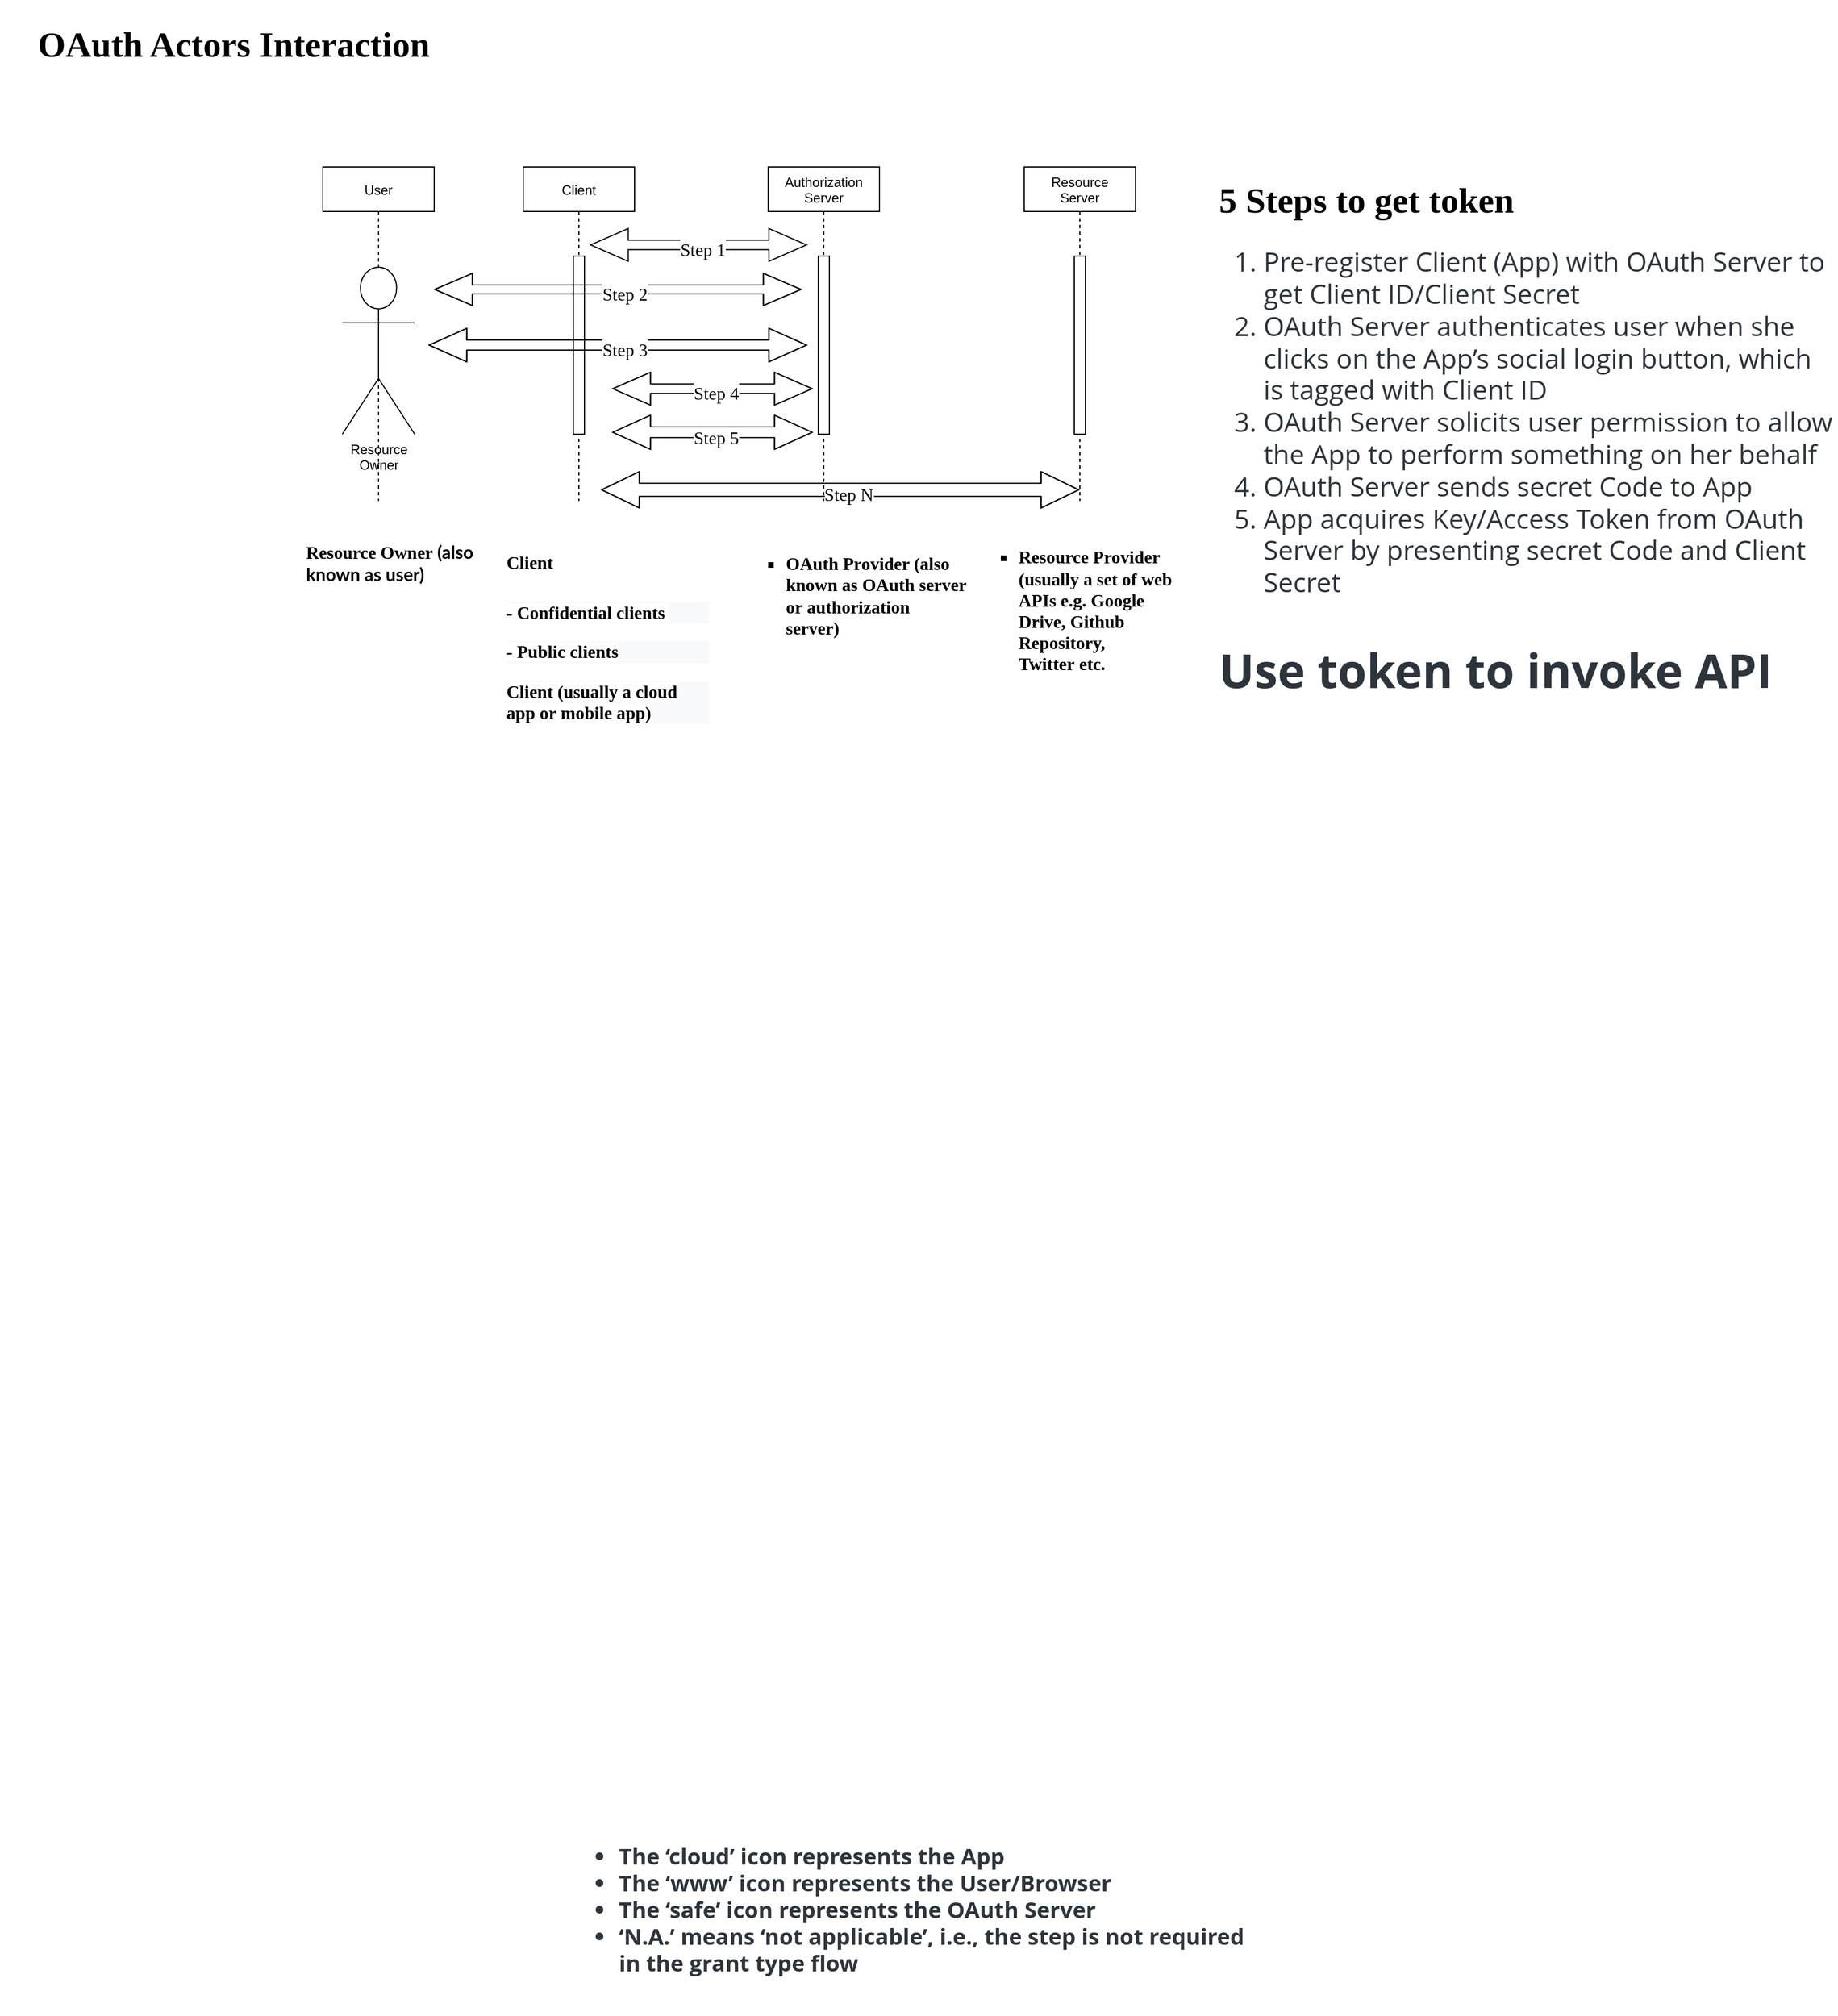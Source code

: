 <mxfile version="20.5.1" type="github">
  <diagram id="kgpKYQtTHZ0yAKxKKP6v" name="Page-1">
    <mxGraphModel dx="2538" dy="1420" grid="1" gridSize="10" guides="1" tooltips="1" connect="1" arrows="1" fold="1" page="1" pageScale="1" pageWidth="850" pageHeight="1100" math="0" shadow="0">
      <root>
        <mxCell id="0" />
        <mxCell id="1" parent="0" />
        <mxCell id="3nuBFxr9cyL0pnOWT2aG-1" value="User" style="shape=umlLifeline;perimeter=lifelinePerimeter;container=1;collapsible=0;recursiveResize=0;rounded=0;shadow=0;strokeWidth=1;" parent="1" vertex="1">
          <mxGeometry x="300" y="190" width="100" height="300" as="geometry" />
        </mxCell>
        <mxCell id="c5NPfFB2k1OfmSP-pEoB-5" value="Resource &lt;br&gt;Owner" style="shape=umlActor;verticalLabelPosition=bottom;verticalAlign=top;html=1;outlineConnect=0;" parent="3nuBFxr9cyL0pnOWT2aG-1" vertex="1">
          <mxGeometry x="17.5" y="90" width="65" height="150" as="geometry" />
        </mxCell>
        <mxCell id="3nuBFxr9cyL0pnOWT2aG-5" value="Client" style="shape=umlLifeline;perimeter=lifelinePerimeter;container=1;collapsible=0;recursiveResize=0;rounded=0;shadow=0;strokeWidth=1;" parent="1" vertex="1">
          <mxGeometry x="480" y="190" width="100" height="300" as="geometry" />
        </mxCell>
        <mxCell id="3nuBFxr9cyL0pnOWT2aG-6" value="" style="points=[];perimeter=orthogonalPerimeter;rounded=0;shadow=0;strokeWidth=1;" parent="3nuBFxr9cyL0pnOWT2aG-5" vertex="1">
          <mxGeometry x="45" y="80" width="10" height="160" as="geometry" />
        </mxCell>
        <mxCell id="c5NPfFB2k1OfmSP-pEoB-26" value="" style="shape=flexArrow;endArrow=classic;startArrow=classic;html=1;rounded=0;fontFamily=Verdana;fontSize=16;fontColor=#000000;width=8.485;endSize=10.933;startSize=10.933;" parent="3nuBFxr9cyL0pnOWT2aG-5" edge="1">
          <mxGeometry width="100" height="100" relative="1" as="geometry">
            <mxPoint x="80" y="199.17" as="sourcePoint" />
            <mxPoint x="260" y="199.17" as="targetPoint" />
            <Array as="points">
              <mxPoint x="200" y="199.17" />
            </Array>
          </mxGeometry>
        </mxCell>
        <mxCell id="c5NPfFB2k1OfmSP-pEoB-27" value="Step 4" style="edgeLabel;html=1;align=center;verticalAlign=middle;resizable=0;points=[];fontSize=16;fontFamily=Verdana;fontColor=#000000;" parent="c5NPfFB2k1OfmSP-pEoB-26" vertex="1" connectable="0">
          <mxGeometry x="0.033" y="-4" relative="1" as="geometry">
            <mxPoint as="offset" />
          </mxGeometry>
        </mxCell>
        <mxCell id="c5NPfFB2k1OfmSP-pEoB-1" value="Resource &#xa;Server" style="shape=umlLifeline;perimeter=lifelinePerimeter;container=1;collapsible=0;recursiveResize=0;rounded=0;shadow=0;strokeWidth=1;" parent="1" vertex="1">
          <mxGeometry x="930" y="190" width="100" height="300" as="geometry" />
        </mxCell>
        <mxCell id="c5NPfFB2k1OfmSP-pEoB-2" value="" style="points=[];perimeter=orthogonalPerimeter;rounded=0;shadow=0;strokeWidth=1;" parent="c5NPfFB2k1OfmSP-pEoB-1" vertex="1">
          <mxGeometry x="45" y="80" width="10" height="160" as="geometry" />
        </mxCell>
        <mxCell id="c5NPfFB2k1OfmSP-pEoB-3" value="Authorization&#xa;Server" style="shape=umlLifeline;perimeter=lifelinePerimeter;container=1;collapsible=0;recursiveResize=0;rounded=0;shadow=0;strokeWidth=1;" parent="1" vertex="1">
          <mxGeometry x="700" y="190" width="100" height="300" as="geometry" />
        </mxCell>
        <mxCell id="c5NPfFB2k1OfmSP-pEoB-4" value="" style="points=[];perimeter=orthogonalPerimeter;rounded=0;shadow=0;strokeWidth=1;" parent="c5NPfFB2k1OfmSP-pEoB-3" vertex="1">
          <mxGeometry x="45" y="80" width="10" height="160" as="geometry" />
        </mxCell>
        <mxCell id="c5NPfFB2k1OfmSP-pEoB-24" value="" style="shape=flexArrow;endArrow=classic;startArrow=classic;html=1;rounded=0;fontFamily=Verdana;fontSize=16;fontColor=#000000;width=9.697;endSize=10.933;startSize=10.933;" parent="c5NPfFB2k1OfmSP-pEoB-3" edge="1">
          <mxGeometry width="100" height="100" relative="1" as="geometry">
            <mxPoint x="-140" y="238.33" as="sourcePoint" />
            <mxPoint x="40" y="238.33" as="targetPoint" />
            <Array as="points">
              <mxPoint x="-20" y="238.33" />
            </Array>
          </mxGeometry>
        </mxCell>
        <mxCell id="c5NPfFB2k1OfmSP-pEoB-25" value="Step 5" style="edgeLabel;html=1;align=center;verticalAlign=middle;resizable=0;points=[];fontSize=16;fontFamily=Verdana;fontColor=#000000;" parent="c5NPfFB2k1OfmSP-pEoB-24" vertex="1" connectable="0">
          <mxGeometry x="0.033" y="-4" relative="1" as="geometry">
            <mxPoint as="offset" />
          </mxGeometry>
        </mxCell>
        <mxCell id="c5NPfFB2k1OfmSP-pEoB-8" value="&lt;ul style=&quot;box-sizing: border-box; border: 0px; font-variant-numeric: inherit; font-variant-east-asian: inherit; font-stretch: inherit; line-height: inherit; margin: 0px 0px 30px; outline: 0px; padding: 0px 0px 0px 35px; vertical-align: baseline; list-style: square; text-align: start; background-color: rgb(255, 255, 255);&quot;&gt;&lt;li style=&quot;box-sizing: border-box; border: 0px; font-variant: inherit; font-stretch: inherit; line-height: inherit; font-style: inherit; margin: 0px; outline: 0px; padding: 0px; vertical-align: baseline;&quot;&gt;&lt;b style=&quot;&quot;&gt;&lt;font style=&quot;&quot; face=&quot;Verdana&quot;&gt;OAuth Provider (also known as OAuth server or authorization server)&lt;/font&gt;&lt;/b&gt;&lt;/li&gt;&lt;/ul&gt;" style="text;html=1;strokeColor=none;fillColor=none;align=center;verticalAlign=middle;whiteSpace=wrap;rounded=0;fontSize=16;" parent="1" vertex="1">
          <mxGeometry x="680" y="510" width="200" height="160" as="geometry" />
        </mxCell>
        <mxCell id="c5NPfFB2k1OfmSP-pEoB-9" value="&lt;h1&gt;&lt;ul style=&quot;box-sizing: border-box; border: 0px; font-variant-numeric: inherit; font-variant-east-asian: inherit; font-stretch: inherit; line-height: inherit; font-size: 16px; margin: 0px 0px 30px; outline: 0px; padding: 0px 0px 0px 35px; vertical-align: baseline; list-style: square; background-color: rgb(255, 255, 255);&quot;&gt;&lt;li style=&quot;box-sizing: border-box; border: 0px; font-variant: inherit; font-stretch: inherit; line-height: inherit; font-style: inherit; margin: 0px; outline: 0px; padding: 0px; vertical-align: baseline;&quot;&gt;&lt;font style=&quot;&quot; face=&quot;Verdana&quot;&gt;Resource Provider (usually a set of web APIs e.g. Google Drive, Github Repository, Twitter&amp;nbsp;etc.&lt;/font&gt;&lt;/li&gt;&lt;/ul&gt;&lt;/h1&gt;" style="text;html=1;strokeColor=none;fillColor=none;spacing=5;spacingTop=-20;whiteSpace=wrap;overflow=hidden;rounded=0;fontSize=16;" parent="1" vertex="1">
          <mxGeometry x="885" y="520" width="190" height="200" as="geometry" />
        </mxCell>
        <mxCell id="c5NPfFB2k1OfmSP-pEoB-10" value="&lt;h1&gt;5 Steps to get token&lt;/h1&gt;&lt;ol style=&quot;box-sizing: border-box; margin-top: 0px; margin-bottom: 10px; color: rgb(46, 52, 59); font-family: &amp;quot;Open Sans&amp;quot;; font-size: 24px;&quot;&gt;&lt;li style=&quot;box-sizing: border-box;&quot;&gt;Pre-register Client (App) with OAuth Server to get Client ID/Client Secret&lt;/li&gt;&lt;li style=&quot;box-sizing: border-box;&quot;&gt;OAuth Server authenticates user when she clicks on the App’s social login button, which is tagged with Client ID&lt;/li&gt;&lt;li style=&quot;box-sizing: border-box;&quot;&gt;OAuth Server solicits user permission to allow the App to perform something on her behalf&lt;/li&gt;&lt;li style=&quot;box-sizing: border-box;&quot;&gt;OAuth Server sends secret Code to App&lt;/li&gt;&lt;li style=&quot;box-sizing: border-box;&quot;&gt;App acquires Key/Access Token from OAuth Server by presenting secret Code and Client Secret&lt;/li&gt;&lt;/ol&gt;&lt;div&gt;&lt;font face=&quot;Open Sans&quot; color=&quot;#2e343b&quot;&gt;&lt;span style=&quot;font-size: 24px;&quot;&gt;&lt;br&gt;&lt;/span&gt;&lt;/font&gt;&lt;/div&gt;&lt;div&gt;&lt;font size=&quot;1&quot; face=&quot;Open Sans&quot; color=&quot;#2e343b&quot;&gt;&lt;b style=&quot;font-size: 42px;&quot;&gt;Use token to invoke API&lt;/b&gt;&lt;/font&gt;&lt;/div&gt;" style="text;html=1;strokeColor=none;fillColor=none;spacing=5;spacingTop=-20;whiteSpace=wrap;overflow=hidden;rounded=0;labelBackgroundColor=#FFFFFF;fontFamily=Verdana;fontSize=16;fontColor=#000000;" parent="1" vertex="1">
          <mxGeometry x="1100" y="190" width="560" height="490" as="geometry" />
        </mxCell>
        <mxCell id="c5NPfFB2k1OfmSP-pEoB-11" value="&lt;h1&gt;&lt;font style=&quot;font-size: 16px;&quot;&gt;Client&lt;/font&gt;&lt;/h1&gt;&lt;h1 style=&quot;font-family: Helvetica; background-color: rgb(248, 249, 250); font-size: 16px;&quot;&gt;&lt;b&gt;&lt;font style=&quot;background-color: rgb(255, 255, 255);&quot; face=&quot;Verdana&quot;&gt;- Confidential clients&amp;nbsp;&lt;/font&gt;&lt;/b&gt;&lt;br&gt;&lt;/h1&gt;&lt;p style=&quot;font-family: Helvetica; background-color: rgb(248, 249, 250);&quot;&gt;&lt;b&gt;&lt;font style=&quot;background-color: rgb(255, 255, 255);&quot; face=&quot;Verdana&quot;&gt;- Public clients&lt;/font&gt;&lt;/b&gt;&lt;/p&gt;&lt;p style=&quot;font-family: Helvetica; background-color: rgb(248, 249, 250);&quot;&gt;&lt;span style=&quot;font-style: inherit; font-variant-ligatures: inherit; font-variant-caps: inherit; background-color: rgb(255, 255, 255);&quot;&gt;&lt;font face=&quot;Verdana&quot;&gt;&lt;b&gt;Client (usually a cloud app or mobile app)&lt;/b&gt;&lt;/font&gt;&lt;/span&gt;&lt;/p&gt;" style="text;html=1;strokeColor=none;fillColor=none;spacing=5;spacingTop=-20;whiteSpace=wrap;overflow=hidden;rounded=0;labelBackgroundColor=#FFFFFF;fontFamily=Verdana;fontSize=16;fontColor=#000000;" parent="1" vertex="1">
          <mxGeometry x="460" y="510" width="190" height="240" as="geometry" />
        </mxCell>
        <mxCell id="c5NPfFB2k1OfmSP-pEoB-12" value="&lt;b&gt;&lt;font style=&quot;font-size: 32px;&quot;&gt;OAuth Actors Interaction&lt;/font&gt;&lt;/b&gt;" style="text;html=1;strokeColor=none;fillColor=none;align=center;verticalAlign=middle;whiteSpace=wrap;rounded=0;labelBackgroundColor=#FFFFFF;fontFamily=Verdana;fontSize=16;fontColor=#000000;" parent="1" vertex="1">
          <mxGeometry x="10" y="40" width="420" height="80" as="geometry" />
        </mxCell>
        <mxCell id="c5NPfFB2k1OfmSP-pEoB-13" value="&lt;h1 style=&quot;font-size: 16px;&quot;&gt;Resource Owner&lt;font style=&quot;font-family: Lato, sans-serif; font-size: 16px;&quot;&gt;&amp;nbsp;&lt;/font&gt;&lt;font style=&quot;font-family: Lato, sans-serif; font-size: 16px;&quot;&gt;(also known as user)&lt;/font&gt;&lt;br&gt;&lt;/h1&gt;" style="text;html=1;strokeColor=none;fillColor=none;spacing=5;spacingTop=-20;whiteSpace=wrap;overflow=hidden;rounded=0;labelBackgroundColor=#FFFFFF;fontFamily=Verdana;fontSize=32;fontColor=#000000;" parent="1" vertex="1">
          <mxGeometry x="280" y="525" width="170" height="100" as="geometry" />
        </mxCell>
        <UserObject label="" link="https://blog.oauth.io/introduction-oauth2-flow-diagrams/" linkTarget="_blank" id="c5NPfFB2k1OfmSP-pEoB-14">
          <mxCell style="shape=image;verticalLabelPosition=bottom;labelBackgroundColor=default;verticalAlign=top;aspect=fixed;imageAspect=0;image=https://blog.oauth.io/wp-content/uploads/2018/09/OAuth-Flow-Comparison-1024x646.png;" parent="1" vertex="1">
            <mxGeometry x="140" y="780" width="1390.72" height="877.23" as="geometry" />
          </mxCell>
        </UserObject>
        <mxCell id="c5NPfFB2k1OfmSP-pEoB-16" value="" style="shape=flexArrow;endArrow=classic;startArrow=classic;html=1;rounded=0;fontFamily=Verdana;fontSize=16;fontColor=#000000;width=7.879;endSize=10.933;startSize=10.933;" parent="1" edge="1">
          <mxGeometry width="100" height="100" relative="1" as="geometry">
            <mxPoint x="400" y="300" as="sourcePoint" />
            <mxPoint x="730" y="300" as="targetPoint" />
            <Array as="points">
              <mxPoint x="470" y="300" />
            </Array>
          </mxGeometry>
        </mxCell>
        <mxCell id="c5NPfFB2k1OfmSP-pEoB-21" value="Step 2" style="edgeLabel;html=1;align=center;verticalAlign=middle;resizable=0;points=[];fontSize=16;fontFamily=Verdana;fontColor=#000000;" parent="c5NPfFB2k1OfmSP-pEoB-16" vertex="1" connectable="0">
          <mxGeometry x="0.033" y="-4" relative="1" as="geometry">
            <mxPoint as="offset" />
          </mxGeometry>
        </mxCell>
        <mxCell id="c5NPfFB2k1OfmSP-pEoB-22" value="" style="shape=flexArrow;endArrow=classic;startArrow=classic;html=1;rounded=0;fontFamily=Verdana;fontSize=16;fontColor=#000000;width=9.091;endSize=10.933;startSize=10.933;" parent="1" edge="1">
          <mxGeometry width="100" height="100" relative="1" as="geometry">
            <mxPoint x="395" y="350.0" as="sourcePoint" />
            <mxPoint x="735" y="350.0" as="targetPoint" />
            <Array as="points">
              <mxPoint x="515" y="350" />
            </Array>
          </mxGeometry>
        </mxCell>
        <mxCell id="c5NPfFB2k1OfmSP-pEoB-23" value="Step 3" style="edgeLabel;html=1;align=center;verticalAlign=middle;resizable=0;points=[];fontSize=16;fontFamily=Verdana;fontColor=#000000;" parent="c5NPfFB2k1OfmSP-pEoB-22" vertex="1" connectable="0">
          <mxGeometry x="0.033" y="-4" relative="1" as="geometry">
            <mxPoint as="offset" />
          </mxGeometry>
        </mxCell>
        <mxCell id="c5NPfFB2k1OfmSP-pEoB-28" value="" style="shape=flexArrow;endArrow=classic;startArrow=classic;html=1;rounded=0;fontFamily=Verdana;fontSize=16;fontColor=#000000;width=8.485;endSize=10.933;startSize=10.933;" parent="1" edge="1">
          <mxGeometry width="100" height="100" relative="1" as="geometry">
            <mxPoint x="540" y="260" as="sourcePoint" />
            <mxPoint x="735" y="260" as="targetPoint" />
            <Array as="points">
              <mxPoint x="540" y="260" />
            </Array>
          </mxGeometry>
        </mxCell>
        <mxCell id="c5NPfFB2k1OfmSP-pEoB-29" value="Step 1" style="edgeLabel;html=1;align=center;verticalAlign=middle;resizable=0;points=[];fontSize=16;fontFamily=Verdana;fontColor=#000000;" parent="c5NPfFB2k1OfmSP-pEoB-28" vertex="1" connectable="0">
          <mxGeometry x="0.033" y="-4" relative="1" as="geometry">
            <mxPoint as="offset" />
          </mxGeometry>
        </mxCell>
        <mxCell id="c5NPfFB2k1OfmSP-pEoB-31" value="" style="shape=flexArrow;endArrow=classic;startArrow=classic;html=1;rounded=0;fontFamily=Verdana;fontSize=16;fontColor=#000000;width=11.667;endSize=10.933;startSize=10.933;" parent="1" target="c5NPfFB2k1OfmSP-pEoB-1" edge="1">
          <mxGeometry width="100" height="100" relative="1" as="geometry">
            <mxPoint x="550" y="480.0" as="sourcePoint" />
            <mxPoint x="730" y="480.0" as="targetPoint" />
            <Array as="points">
              <mxPoint x="670" y="480.0" />
            </Array>
          </mxGeometry>
        </mxCell>
        <mxCell id="c5NPfFB2k1OfmSP-pEoB-32" value="Step N" style="edgeLabel;html=1;align=center;verticalAlign=middle;resizable=0;points=[];fontSize=16;fontFamily=Verdana;fontColor=#000000;" parent="c5NPfFB2k1OfmSP-pEoB-31" vertex="1" connectable="0">
          <mxGeometry x="0.033" y="-4" relative="1" as="geometry">
            <mxPoint as="offset" />
          </mxGeometry>
        </mxCell>
        <mxCell id="xtP72wtRn8Dwq6atNYCI-4" value="&lt;ul style=&quot;box-sizing: border-box; margin-top: 0px; margin-bottom: 10px; color: rgb(46, 52, 59); font-family: &amp;quot;Open Sans&amp;quot;; font-size: 20px; text-align: start; background-color: rgb(255, 255, 255);&quot;&gt;&lt;li style=&quot;box-sizing: border-box;&quot;&gt;&lt;b&gt;The ‘cloud’ icon represents the App&lt;/b&gt;&lt;/li&gt;&lt;li style=&quot;box-sizing: border-box;&quot;&gt;&lt;b&gt;The ‘www’ icon represents the User/Browser&lt;/b&gt;&lt;/li&gt;&lt;li style=&quot;box-sizing: border-box;&quot;&gt;&lt;b&gt;The ‘safe’ icon represents the OAuth Server&lt;/b&gt;&lt;/li&gt;&lt;li style=&quot;box-sizing: border-box;&quot;&gt;&lt;b&gt;‘N.A.’ means ‘not applicable’, i.e., the step is not required in the grant type flow&lt;/b&gt;&lt;/li&gt;&lt;/ul&gt;" style="text;html=1;strokeColor=none;fillColor=none;align=center;verticalAlign=middle;whiteSpace=wrap;rounded=0;fontSize=42;" vertex="1" parent="1">
          <mxGeometry x="525.36" y="1670" width="620" height="180" as="geometry" />
        </mxCell>
      </root>
    </mxGraphModel>
  </diagram>
</mxfile>
